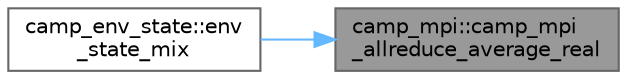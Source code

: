 digraph "camp_mpi::camp_mpi_allreduce_average_real"
{
 // LATEX_PDF_SIZE
  bgcolor="transparent";
  edge [fontname=Helvetica,fontsize=10,labelfontname=Helvetica,labelfontsize=10];
  node [fontname=Helvetica,fontsize=10,shape=box,height=0.2,width=0.4];
  rankdir="RL";
  Node1 [label="camp_mpi::camp_mpi\l_allreduce_average_real",height=0.2,width=0.4,color="gray40", fillcolor="grey60", style="filled", fontcolor="black",tooltip="Computes the average of val across all processes, storing the result in val_avg on all processes."];
  Node1 -> Node2 [dir="back",color="steelblue1",style="solid"];
  Node2 [label="camp_env_state::env\l_state_mix",height=0.2,width=0.4,color="grey40", fillcolor="white", style="filled",URL="$namespacecamp__env__state.html#acd71d6143a8e08e77473bf24f1752af6",tooltip="Average val over all processes."];
}
